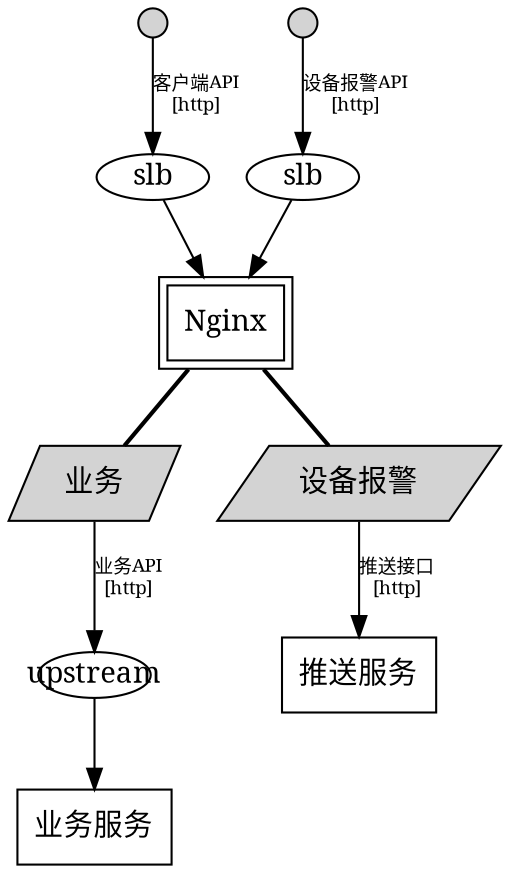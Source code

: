 digraph G {
edge[fontname="simsun"];
node[fontname="simsun"];
graph[fontname="simsun"];
label = "";
nginx_node_0[shape=box, peripheries=2, label="Nginx"];
nginx_node_1[shape=circle, width=.2, style=filled, label=""];
nginx_node_2[height=.3, fixedsize=true, label="slb"];
nginx_node_2->nginx_node_0;
nginx_node_1->nginx_node_2[fontsize=9, label="客户端API\n[http]"];
nginx_node_3[shape=circle, width=.2, style=filled, label=""];
nginx_node_4[height=.3, fixedsize=true, label="slb"];
nginx_node_4->nginx_node_0;
nginx_node_3->nginx_node_4[fontsize=9, label="设备报警API\n[http]"];
nginx_node_5[shape=polygon, skew=.5, style=filled, label="业务"];
nginx_node_0->nginx_node_5[style=bold, arrowhead=none];
nginx_node_6[shape=box, label="业务服务"];
nginx_node_7[height=.3, fixedsize=true, label="upstream"];
nginx_node_7->nginx_node_6;
nginx_node_5->nginx_node_7[fontsize=9, label="业务API\n[http]"];
nginx_node_8[shape=polygon, skew=.5, style=filled, label="设备报警"];
nginx_node_0->nginx_node_8[style=bold, arrowhead=none];
nginx_node_9[shape=box, label="推送服务"];
nginx_node_8->nginx_node_9[fontsize=9, label="推送接口\n[http]"];
}